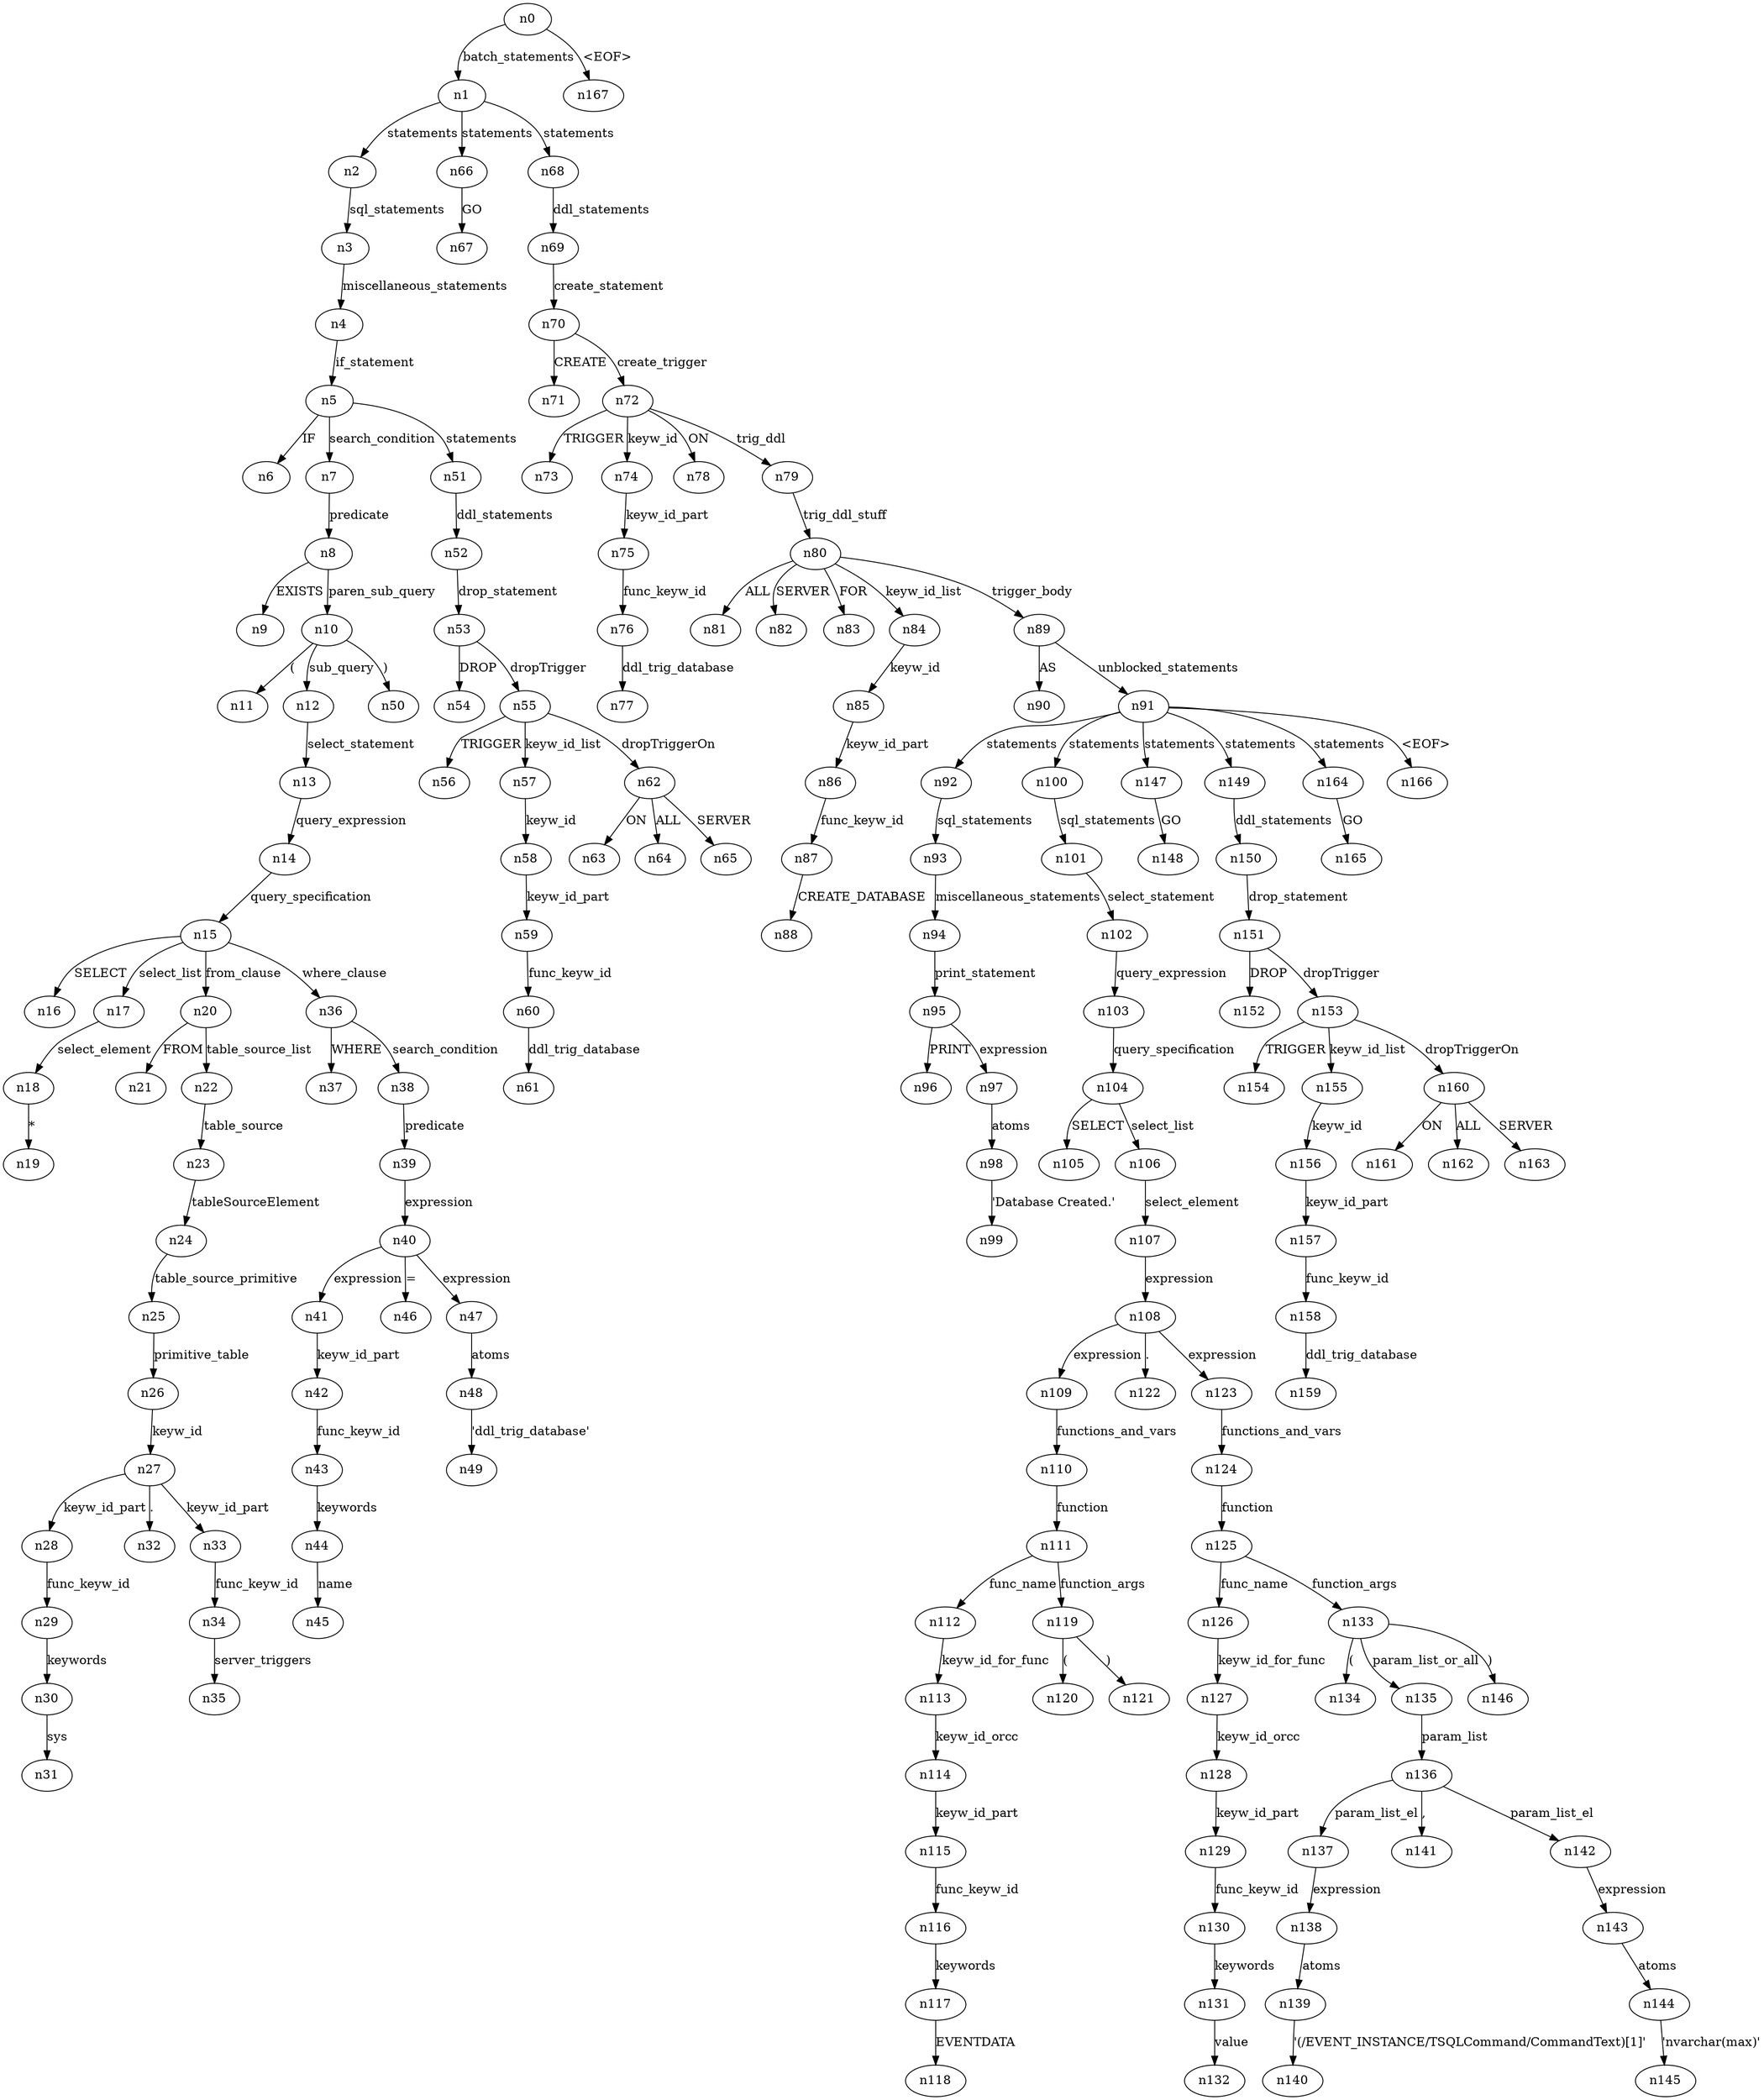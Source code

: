 digraph ParseTree {
  n0 -> n1 [label="batch_statements"];
  n1 -> n2 [label="statements"];
  n2 -> n3 [label="sql_statements"];
  n3 -> n4 [label="miscellaneous_statements"];
  n4 -> n5 [label="if_statement"];
  n5 -> n6 [label="IF"];
  n5 -> n7 [label="search_condition"];
  n7 -> n8 [label="predicate"];
  n8 -> n9 [label="EXISTS"];
  n8 -> n10 [label="paren_sub_query"];
  n10 -> n11 [label="("];
  n10 -> n12 [label="sub_query"];
  n12 -> n13 [label="select_statement"];
  n13 -> n14 [label="query_expression"];
  n14 -> n15 [label="query_specification"];
  n15 -> n16 [label="SELECT"];
  n15 -> n17 [label="select_list"];
  n17 -> n18 [label="select_element"];
  n18 -> n19 [label="*"];
  n15 -> n20 [label="from_clause"];
  n20 -> n21 [label="FROM"];
  n20 -> n22 [label="table_source_list"];
  n22 -> n23 [label="table_source"];
  n23 -> n24 [label="tableSourceElement"];
  n24 -> n25 [label="table_source_primitive"];
  n25 -> n26 [label="primitive_table"];
  n26 -> n27 [label="keyw_id"];
  n27 -> n28 [label="keyw_id_part"];
  n28 -> n29 [label="func_keyw_id"];
  n29 -> n30 [label="keywords"];
  n30 -> n31 [label="sys"];
  n27 -> n32 [label="."];
  n27 -> n33 [label="keyw_id_part"];
  n33 -> n34 [label="func_keyw_id"];
  n34 -> n35 [label="server_triggers"];
  n15 -> n36 [label="where_clause"];
  n36 -> n37 [label="WHERE"];
  n36 -> n38 [label="search_condition"];
  n38 -> n39 [label="predicate"];
  n39 -> n40 [label="expression"];
  n40 -> n41 [label="expression"];
  n41 -> n42 [label="keyw_id_part"];
  n42 -> n43 [label="func_keyw_id"];
  n43 -> n44 [label="keywords"];
  n44 -> n45 [label="name"];
  n40 -> n46 [label="="];
  n40 -> n47 [label="expression"];
  n47 -> n48 [label="atoms"];
  n48 -> n49 [label="'ddl_trig_database'"];
  n10 -> n50 [label=")"];
  n5 -> n51 [label="statements"];
  n51 -> n52 [label="ddl_statements"];
  n52 -> n53 [label="drop_statement"];
  n53 -> n54 [label="DROP"];
  n53 -> n55 [label="dropTrigger"];
  n55 -> n56 [label="TRIGGER"];
  n55 -> n57 [label="keyw_id_list"];
  n57 -> n58 [label="keyw_id"];
  n58 -> n59 [label="keyw_id_part"];
  n59 -> n60 [label="func_keyw_id"];
  n60 -> n61 [label="ddl_trig_database"];
  n55 -> n62 [label="dropTriggerOn"];
  n62 -> n63 [label="ON"];
  n62 -> n64 [label="ALL"];
  n62 -> n65 [label="SERVER"];
  n1 -> n66 [label="statements"];
  n66 -> n67 [label="GO"];
  n1 -> n68 [label="statements"];
  n68 -> n69 [label="ddl_statements"];
  n69 -> n70 [label="create_statement"];
  n70 -> n71 [label="CREATE"];
  n70 -> n72 [label="create_trigger"];
  n72 -> n73 [label="TRIGGER"];
  n72 -> n74 [label="keyw_id"];
  n74 -> n75 [label="keyw_id_part"];
  n75 -> n76 [label="func_keyw_id"];
  n76 -> n77 [label="ddl_trig_database"];
  n72 -> n78 [label="ON"];
  n72 -> n79 [label="trig_ddl"];
  n79 -> n80 [label="trig_ddl_stuff"];
  n80 -> n81 [label="ALL"];
  n80 -> n82 [label="SERVER"];
  n80 -> n83 [label="FOR"];
  n80 -> n84 [label="keyw_id_list"];
  n84 -> n85 [label="keyw_id"];
  n85 -> n86 [label="keyw_id_part"];
  n86 -> n87 [label="func_keyw_id"];
  n87 -> n88 [label="CREATE_DATABASE"];
  n80 -> n89 [label="trigger_body"];
  n89 -> n90 [label="AS"];
  n89 -> n91 [label="unblocked_statements"];
  n91 -> n92 [label="statements"];
  n92 -> n93 [label="sql_statements"];
  n93 -> n94 [label="miscellaneous_statements"];
  n94 -> n95 [label="print_statement"];
  n95 -> n96 [label="PRINT"];
  n95 -> n97 [label="expression"];
  n97 -> n98 [label="atoms"];
  n98 -> n99 [label="'Database Created.'"];
  n91 -> n100 [label="statements"];
  n100 -> n101 [label="sql_statements"];
  n101 -> n102 [label="select_statement"];
  n102 -> n103 [label="query_expression"];
  n103 -> n104 [label="query_specification"];
  n104 -> n105 [label="SELECT"];
  n104 -> n106 [label="select_list"];
  n106 -> n107 [label="select_element"];
  n107 -> n108 [label="expression"];
  n108 -> n109 [label="expression"];
  n109 -> n110 [label="functions_and_vars"];
  n110 -> n111 [label="function"];
  n111 -> n112 [label="func_name"];
  n112 -> n113 [label="keyw_id_for_func"];
  n113 -> n114 [label="keyw_id_orcc"];
  n114 -> n115 [label="keyw_id_part"];
  n115 -> n116 [label="func_keyw_id"];
  n116 -> n117 [label="keywords"];
  n117 -> n118 [label="EVENTDATA"];
  n111 -> n119 [label="function_args"];
  n119 -> n120 [label="("];
  n119 -> n121 [label=")"];
  n108 -> n122 [label="."];
  n108 -> n123 [label="expression"];
  n123 -> n124 [label="functions_and_vars"];
  n124 -> n125 [label="function"];
  n125 -> n126 [label="func_name"];
  n126 -> n127 [label="keyw_id_for_func"];
  n127 -> n128 [label="keyw_id_orcc"];
  n128 -> n129 [label="keyw_id_part"];
  n129 -> n130 [label="func_keyw_id"];
  n130 -> n131 [label="keywords"];
  n131 -> n132 [label="value"];
  n125 -> n133 [label="function_args"];
  n133 -> n134 [label="("];
  n133 -> n135 [label="param_list_or_all"];
  n135 -> n136 [label="param_list"];
  n136 -> n137 [label="param_list_el"];
  n137 -> n138 [label="expression"];
  n138 -> n139 [label="atoms"];
  n139 -> n140 [label="'(/EVENT_INSTANCE/TSQLCommand/CommandText)[1]'"];
  n136 -> n141 [label=","];
  n136 -> n142 [label="param_list_el"];
  n142 -> n143 [label="expression"];
  n143 -> n144 [label="atoms"];
  n144 -> n145 [label="'nvarchar(max)'"];
  n133 -> n146 [label=")"];
  n91 -> n147 [label="statements"];
  n147 -> n148 [label="GO"];
  n91 -> n149 [label="statements"];
  n149 -> n150 [label="ddl_statements"];
  n150 -> n151 [label="drop_statement"];
  n151 -> n152 [label="DROP"];
  n151 -> n153 [label="dropTrigger"];
  n153 -> n154 [label="TRIGGER"];
  n153 -> n155 [label="keyw_id_list"];
  n155 -> n156 [label="keyw_id"];
  n156 -> n157 [label="keyw_id_part"];
  n157 -> n158 [label="func_keyw_id"];
  n158 -> n159 [label="ddl_trig_database"];
  n153 -> n160 [label="dropTriggerOn"];
  n160 -> n161 [label="ON"];
  n160 -> n162 [label="ALL"];
  n160 -> n163 [label="SERVER"];
  n91 -> n164 [label="statements"];
  n164 -> n165 [label="GO"];
  n91 -> n166 [label="<EOF>"];
  n0 -> n167 [label="<EOF>"];
}